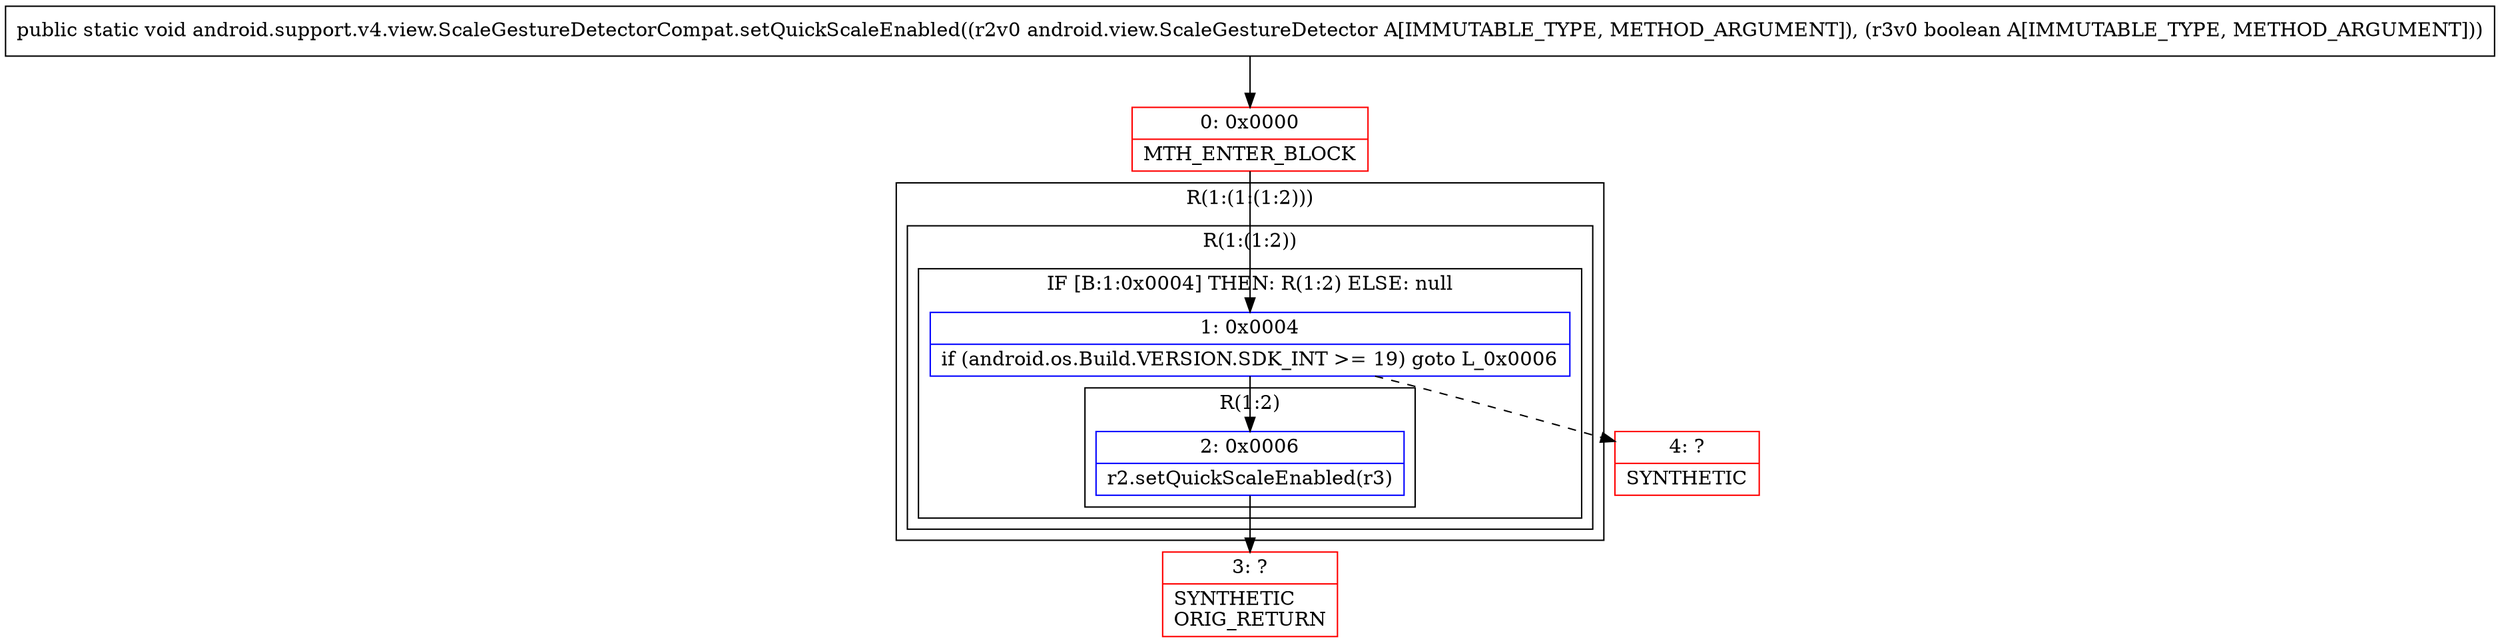 digraph "CFG forandroid.support.v4.view.ScaleGestureDetectorCompat.setQuickScaleEnabled(Landroid\/view\/ScaleGestureDetector;Z)V" {
subgraph cluster_Region_1991761797 {
label = "R(1:(1:(1:2)))";
node [shape=record,color=blue];
subgraph cluster_Region_656784328 {
label = "R(1:(1:2))";
node [shape=record,color=blue];
subgraph cluster_IfRegion_726693032 {
label = "IF [B:1:0x0004] THEN: R(1:2) ELSE: null";
node [shape=record,color=blue];
Node_1 [shape=record,label="{1\:\ 0x0004|if (android.os.Build.VERSION.SDK_INT \>= 19) goto L_0x0006\l}"];
subgraph cluster_Region_1314248592 {
label = "R(1:2)";
node [shape=record,color=blue];
Node_2 [shape=record,label="{2\:\ 0x0006|r2.setQuickScaleEnabled(r3)\l}"];
}
}
}
}
Node_0 [shape=record,color=red,label="{0\:\ 0x0000|MTH_ENTER_BLOCK\l}"];
Node_3 [shape=record,color=red,label="{3\:\ ?|SYNTHETIC\lORIG_RETURN\l}"];
Node_4 [shape=record,color=red,label="{4\:\ ?|SYNTHETIC\l}"];
MethodNode[shape=record,label="{public static void android.support.v4.view.ScaleGestureDetectorCompat.setQuickScaleEnabled((r2v0 android.view.ScaleGestureDetector A[IMMUTABLE_TYPE, METHOD_ARGUMENT]), (r3v0 boolean A[IMMUTABLE_TYPE, METHOD_ARGUMENT])) }"];
MethodNode -> Node_0;
Node_1 -> Node_2;
Node_1 -> Node_4[style=dashed];
Node_2 -> Node_3;
Node_0 -> Node_1;
}

